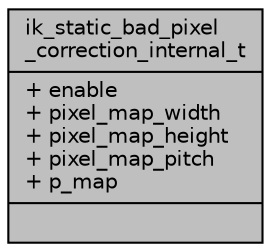 digraph "ik_static_bad_pixel_correction_internal_t"
{
 // INTERACTIVE_SVG=YES
 // LATEX_PDF_SIZE
  bgcolor="transparent";
  edge [fontname="Helvetica",fontsize="10",labelfontname="Helvetica",labelfontsize="10"];
  node [fontname="Helvetica",fontsize="10",shape=record];
  Node1 [label="{ik_static_bad_pixel\l_correction_internal_t\n|+ enable\l+ pixel_map_width\l+ pixel_map_height\l+ pixel_map_pitch\l+ p_map\l|}",height=0.2,width=0.4,color="black", fillcolor="grey75", style="filled", fontcolor="black",tooltip=" "];
}
